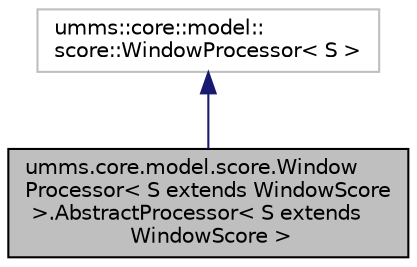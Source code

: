 digraph "umms.core.model.score.WindowProcessor&lt; S extends WindowScore &gt;.AbstractProcessor&lt; S extends WindowScore &gt;"
{
  edge [fontname="Helvetica",fontsize="10",labelfontname="Helvetica",labelfontsize="10"];
  node [fontname="Helvetica",fontsize="10",shape=record];
  Node1 [label="umms.core.model.score.Window\lProcessor\< S extends WindowScore\l \>.AbstractProcessor\< S extends\l WindowScore \>",height=0.2,width=0.4,color="black", fillcolor="grey75", style="filled" fontcolor="black"];
  Node2 -> Node1 [dir="back",color="midnightblue",fontsize="10",style="solid",fontname="Helvetica"];
  Node2 [label="umms::core::model::\lscore::WindowProcessor\< S \>",height=0.2,width=0.4,color="grey75", fillcolor="white", style="filled"];
}
